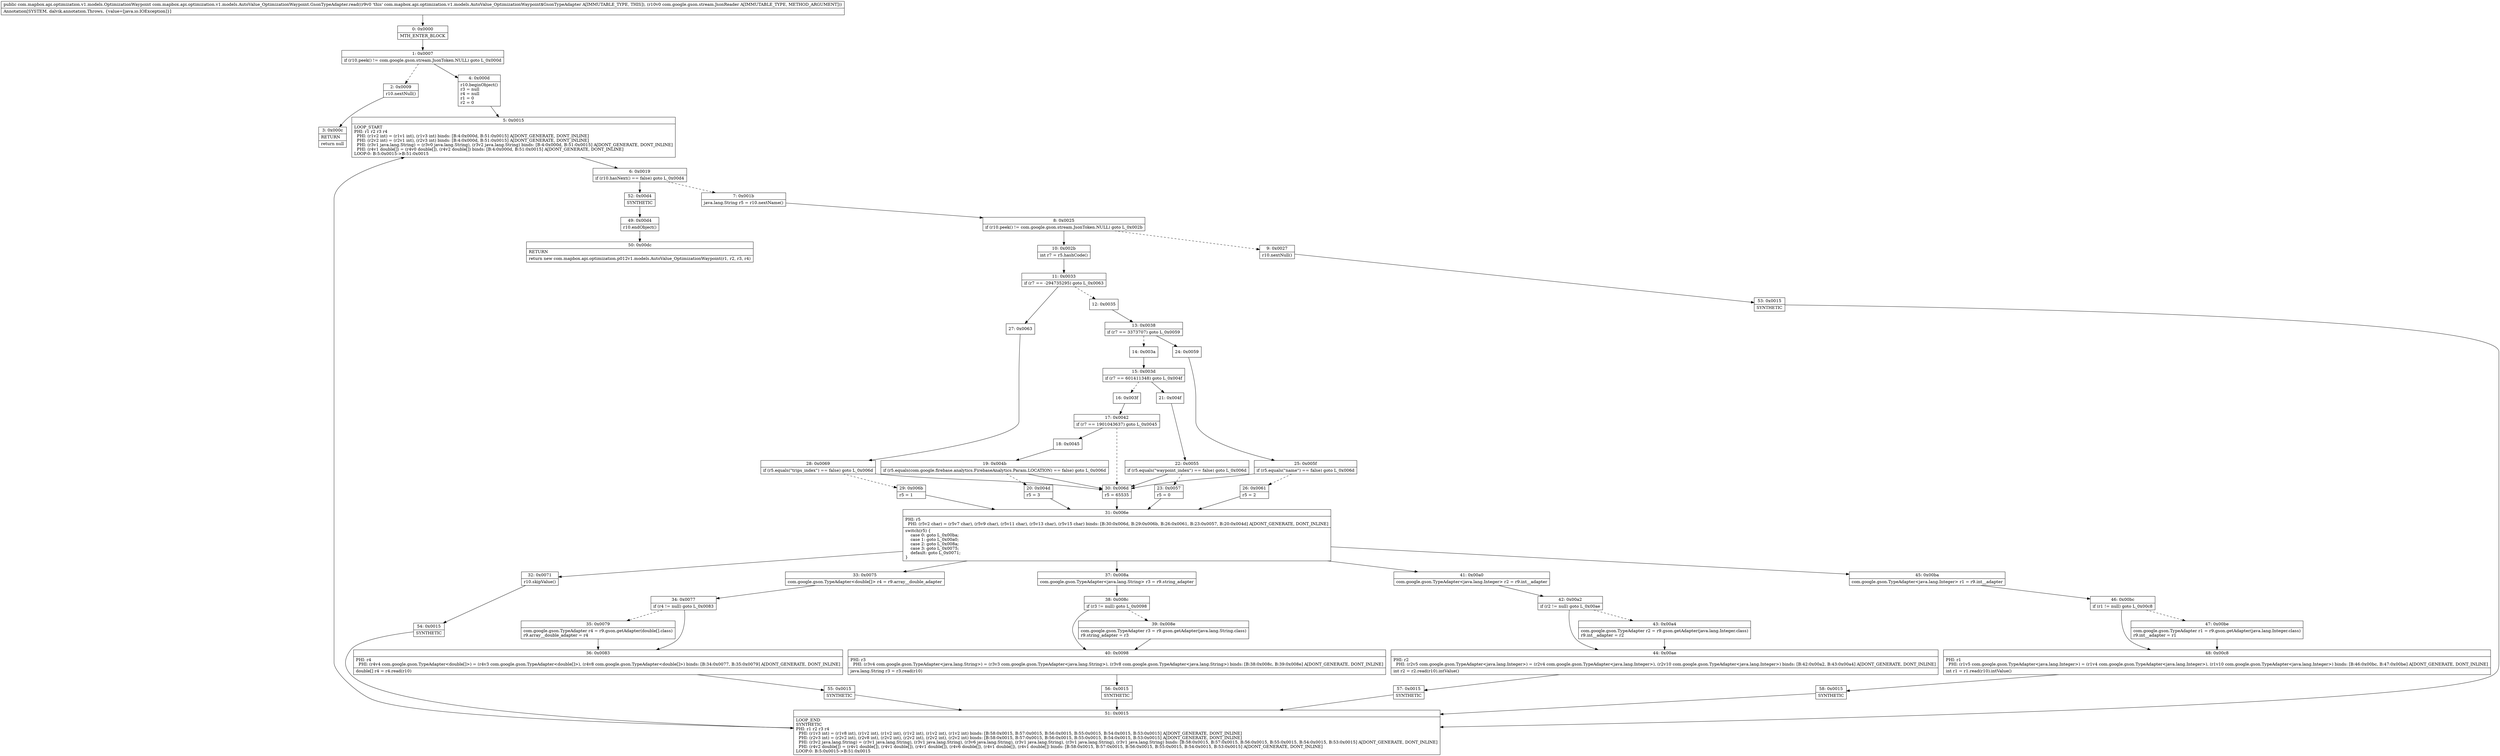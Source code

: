 digraph "CFG forcom.mapbox.api.optimization.v1.models.AutoValue_OptimizationWaypoint.GsonTypeAdapter.read(Lcom\/google\/gson\/stream\/JsonReader;)Lcom\/mapbox\/api\/optimization\/v1\/models\/OptimizationWaypoint;" {
Node_0 [shape=record,label="{0\:\ 0x0000|MTH_ENTER_BLOCK\l}"];
Node_1 [shape=record,label="{1\:\ 0x0007|if (r10.peek() != com.google.gson.stream.JsonToken.NULL) goto L_0x000d\l}"];
Node_2 [shape=record,label="{2\:\ 0x0009|r10.nextNull()\l}"];
Node_3 [shape=record,label="{3\:\ 0x000c|RETURN\l|return null\l}"];
Node_4 [shape=record,label="{4\:\ 0x000d|r10.beginObject()\lr3 = null\lr4 = null\lr1 = 0\lr2 = 0\l}"];
Node_5 [shape=record,label="{5\:\ 0x0015|LOOP_START\lPHI: r1 r2 r3 r4 \l  PHI: (r1v2 int) = (r1v1 int), (r1v3 int) binds: [B:4:0x000d, B:51:0x0015] A[DONT_GENERATE, DONT_INLINE]\l  PHI: (r2v2 int) = (r2v1 int), (r2v3 int) binds: [B:4:0x000d, B:51:0x0015] A[DONT_GENERATE, DONT_INLINE]\l  PHI: (r3v1 java.lang.String) = (r3v0 java.lang.String), (r3v2 java.lang.String) binds: [B:4:0x000d, B:51:0x0015] A[DONT_GENERATE, DONT_INLINE]\l  PHI: (r4v1 double[]) = (r4v0 double[]), (r4v2 double[]) binds: [B:4:0x000d, B:51:0x0015] A[DONT_GENERATE, DONT_INLINE]\lLOOP:0: B:5:0x0015\-\>B:51:0x0015\l}"];
Node_6 [shape=record,label="{6\:\ 0x0019|if (r10.hasNext() == false) goto L_0x00d4\l}"];
Node_7 [shape=record,label="{7\:\ 0x001b|java.lang.String r5 = r10.nextName()\l}"];
Node_8 [shape=record,label="{8\:\ 0x0025|if (r10.peek() != com.google.gson.stream.JsonToken.NULL) goto L_0x002b\l}"];
Node_9 [shape=record,label="{9\:\ 0x0027|r10.nextNull()\l}"];
Node_10 [shape=record,label="{10\:\ 0x002b|int r7 = r5.hashCode()\l}"];
Node_11 [shape=record,label="{11\:\ 0x0033|if (r7 == \-294735295) goto L_0x0063\l}"];
Node_12 [shape=record,label="{12\:\ 0x0035}"];
Node_13 [shape=record,label="{13\:\ 0x0038|if (r7 == 3373707) goto L_0x0059\l}"];
Node_14 [shape=record,label="{14\:\ 0x003a}"];
Node_15 [shape=record,label="{15\:\ 0x003d|if (r7 == 601411348) goto L_0x004f\l}"];
Node_16 [shape=record,label="{16\:\ 0x003f}"];
Node_17 [shape=record,label="{17\:\ 0x0042|if (r7 == 1901043637) goto L_0x0045\l}"];
Node_18 [shape=record,label="{18\:\ 0x0045}"];
Node_19 [shape=record,label="{19\:\ 0x004b|if (r5.equals(com.google.firebase.analytics.FirebaseAnalytics.Param.LOCATION) == false) goto L_0x006d\l}"];
Node_20 [shape=record,label="{20\:\ 0x004d|r5 = 3\l}"];
Node_21 [shape=record,label="{21\:\ 0x004f}"];
Node_22 [shape=record,label="{22\:\ 0x0055|if (r5.equals(\"waypoint_index\") == false) goto L_0x006d\l}"];
Node_23 [shape=record,label="{23\:\ 0x0057|r5 = 0\l}"];
Node_24 [shape=record,label="{24\:\ 0x0059}"];
Node_25 [shape=record,label="{25\:\ 0x005f|if (r5.equals(\"name\") == false) goto L_0x006d\l}"];
Node_26 [shape=record,label="{26\:\ 0x0061|r5 = 2\l}"];
Node_27 [shape=record,label="{27\:\ 0x0063}"];
Node_28 [shape=record,label="{28\:\ 0x0069|if (r5.equals(\"trips_index\") == false) goto L_0x006d\l}"];
Node_29 [shape=record,label="{29\:\ 0x006b|r5 = 1\l}"];
Node_30 [shape=record,label="{30\:\ 0x006d|r5 = 65535\l}"];
Node_31 [shape=record,label="{31\:\ 0x006e|PHI: r5 \l  PHI: (r5v2 char) = (r5v7 char), (r5v9 char), (r5v11 char), (r5v13 char), (r5v15 char) binds: [B:30:0x006d, B:29:0x006b, B:26:0x0061, B:23:0x0057, B:20:0x004d] A[DONT_GENERATE, DONT_INLINE]\l|switch(r5) \{\l    case 0: goto L_0x00ba;\l    case 1: goto L_0x00a0;\l    case 2: goto L_0x008a;\l    case 3: goto L_0x0075;\l    default: goto L_0x0071;\l\}\l}"];
Node_32 [shape=record,label="{32\:\ 0x0071|r10.skipValue()\l}"];
Node_33 [shape=record,label="{33\:\ 0x0075|com.google.gson.TypeAdapter\<double[]\> r4 = r9.array__double_adapter\l}"];
Node_34 [shape=record,label="{34\:\ 0x0077|if (r4 != null) goto L_0x0083\l}"];
Node_35 [shape=record,label="{35\:\ 0x0079|com.google.gson.TypeAdapter r4 = r9.gson.getAdapter(double[].class)\lr9.array__double_adapter = r4\l}"];
Node_36 [shape=record,label="{36\:\ 0x0083|PHI: r4 \l  PHI: (r4v4 com.google.gson.TypeAdapter\<double[]\>) = (r4v3 com.google.gson.TypeAdapter\<double[]\>), (r4v8 com.google.gson.TypeAdapter\<double[]\>) binds: [B:34:0x0077, B:35:0x0079] A[DONT_GENERATE, DONT_INLINE]\l|double[] r4 = r4.read(r10)\l}"];
Node_37 [shape=record,label="{37\:\ 0x008a|com.google.gson.TypeAdapter\<java.lang.String\> r3 = r9.string_adapter\l}"];
Node_38 [shape=record,label="{38\:\ 0x008c|if (r3 != null) goto L_0x0098\l}"];
Node_39 [shape=record,label="{39\:\ 0x008e|com.google.gson.TypeAdapter r3 = r9.gson.getAdapter(java.lang.String.class)\lr9.string_adapter = r3\l}"];
Node_40 [shape=record,label="{40\:\ 0x0098|PHI: r3 \l  PHI: (r3v4 com.google.gson.TypeAdapter\<java.lang.String\>) = (r3v3 com.google.gson.TypeAdapter\<java.lang.String\>), (r3v8 com.google.gson.TypeAdapter\<java.lang.String\>) binds: [B:38:0x008c, B:39:0x008e] A[DONT_GENERATE, DONT_INLINE]\l|java.lang.String r3 = r3.read(r10)\l}"];
Node_41 [shape=record,label="{41\:\ 0x00a0|com.google.gson.TypeAdapter\<java.lang.Integer\> r2 = r9.int__adapter\l}"];
Node_42 [shape=record,label="{42\:\ 0x00a2|if (r2 != null) goto L_0x00ae\l}"];
Node_43 [shape=record,label="{43\:\ 0x00a4|com.google.gson.TypeAdapter r2 = r9.gson.getAdapter(java.lang.Integer.class)\lr9.int__adapter = r2\l}"];
Node_44 [shape=record,label="{44\:\ 0x00ae|PHI: r2 \l  PHI: (r2v5 com.google.gson.TypeAdapter\<java.lang.Integer\>) = (r2v4 com.google.gson.TypeAdapter\<java.lang.Integer\>), (r2v10 com.google.gson.TypeAdapter\<java.lang.Integer\>) binds: [B:42:0x00a2, B:43:0x00a4] A[DONT_GENERATE, DONT_INLINE]\l|int r2 = r2.read(r10).intValue()\l}"];
Node_45 [shape=record,label="{45\:\ 0x00ba|com.google.gson.TypeAdapter\<java.lang.Integer\> r1 = r9.int__adapter\l}"];
Node_46 [shape=record,label="{46\:\ 0x00bc|if (r1 != null) goto L_0x00c8\l}"];
Node_47 [shape=record,label="{47\:\ 0x00be|com.google.gson.TypeAdapter r1 = r9.gson.getAdapter(java.lang.Integer.class)\lr9.int__adapter = r1\l}"];
Node_48 [shape=record,label="{48\:\ 0x00c8|PHI: r1 \l  PHI: (r1v5 com.google.gson.TypeAdapter\<java.lang.Integer\>) = (r1v4 com.google.gson.TypeAdapter\<java.lang.Integer\>), (r1v10 com.google.gson.TypeAdapter\<java.lang.Integer\>) binds: [B:46:0x00bc, B:47:0x00be] A[DONT_GENERATE, DONT_INLINE]\l|int r1 = r1.read(r10).intValue()\l}"];
Node_49 [shape=record,label="{49\:\ 0x00d4|r10.endObject()\l}"];
Node_50 [shape=record,label="{50\:\ 0x00dc|RETURN\l|return new com.mapbox.api.optimization.p012v1.models.AutoValue_OptimizationWaypoint(r1, r2, r3, r4)\l}"];
Node_51 [shape=record,label="{51\:\ 0x0015|LOOP_END\lSYNTHETIC\lPHI: r1 r2 r3 r4 \l  PHI: (r1v3 int) = (r1v8 int), (r1v2 int), (r1v2 int), (r1v2 int), (r1v2 int), (r1v2 int) binds: [B:58:0x0015, B:57:0x0015, B:56:0x0015, B:55:0x0015, B:54:0x0015, B:53:0x0015] A[DONT_GENERATE, DONT_INLINE]\l  PHI: (r2v3 int) = (r2v2 int), (r2v8 int), (r2v2 int), (r2v2 int), (r2v2 int), (r2v2 int) binds: [B:58:0x0015, B:57:0x0015, B:56:0x0015, B:55:0x0015, B:54:0x0015, B:53:0x0015] A[DONT_GENERATE, DONT_INLINE]\l  PHI: (r3v2 java.lang.String) = (r3v1 java.lang.String), (r3v1 java.lang.String), (r3v6 java.lang.String), (r3v1 java.lang.String), (r3v1 java.lang.String), (r3v1 java.lang.String) binds: [B:58:0x0015, B:57:0x0015, B:56:0x0015, B:55:0x0015, B:54:0x0015, B:53:0x0015] A[DONT_GENERATE, DONT_INLINE]\l  PHI: (r4v2 double[]) = (r4v1 double[]), (r4v1 double[]), (r4v1 double[]), (r4v6 double[]), (r4v1 double[]), (r4v1 double[]) binds: [B:58:0x0015, B:57:0x0015, B:56:0x0015, B:55:0x0015, B:54:0x0015, B:53:0x0015] A[DONT_GENERATE, DONT_INLINE]\lLOOP:0: B:5:0x0015\-\>B:51:0x0015\l}"];
Node_52 [shape=record,label="{52\:\ 0x00d4|SYNTHETIC\l}"];
Node_53 [shape=record,label="{53\:\ 0x0015|SYNTHETIC\l}"];
Node_54 [shape=record,label="{54\:\ 0x0015|SYNTHETIC\l}"];
Node_55 [shape=record,label="{55\:\ 0x0015|SYNTHETIC\l}"];
Node_56 [shape=record,label="{56\:\ 0x0015|SYNTHETIC\l}"];
Node_57 [shape=record,label="{57\:\ 0x0015|SYNTHETIC\l}"];
Node_58 [shape=record,label="{58\:\ 0x0015|SYNTHETIC\l}"];
MethodNode[shape=record,label="{public com.mapbox.api.optimization.v1.models.OptimizationWaypoint com.mapbox.api.optimization.v1.models.AutoValue_OptimizationWaypoint.GsonTypeAdapter.read((r9v0 'this' com.mapbox.api.optimization.v1.models.AutoValue_OptimizationWaypoint$GsonTypeAdapter A[IMMUTABLE_TYPE, THIS]), (r10v0 com.google.gson.stream.JsonReader A[IMMUTABLE_TYPE, METHOD_ARGUMENT]))  | Annotation[SYSTEM, dalvik.annotation.Throws, \{value=[java.io.IOException]\}]\l}"];
MethodNode -> Node_0;
Node_0 -> Node_1;
Node_1 -> Node_2[style=dashed];
Node_1 -> Node_4;
Node_2 -> Node_3;
Node_4 -> Node_5;
Node_5 -> Node_6;
Node_6 -> Node_7[style=dashed];
Node_6 -> Node_52;
Node_7 -> Node_8;
Node_8 -> Node_9[style=dashed];
Node_8 -> Node_10;
Node_9 -> Node_53;
Node_10 -> Node_11;
Node_11 -> Node_12[style=dashed];
Node_11 -> Node_27;
Node_12 -> Node_13;
Node_13 -> Node_14[style=dashed];
Node_13 -> Node_24;
Node_14 -> Node_15;
Node_15 -> Node_16[style=dashed];
Node_15 -> Node_21;
Node_16 -> Node_17;
Node_17 -> Node_18;
Node_17 -> Node_30[style=dashed];
Node_18 -> Node_19;
Node_19 -> Node_20[style=dashed];
Node_19 -> Node_30;
Node_20 -> Node_31;
Node_21 -> Node_22;
Node_22 -> Node_23[style=dashed];
Node_22 -> Node_30;
Node_23 -> Node_31;
Node_24 -> Node_25;
Node_25 -> Node_26[style=dashed];
Node_25 -> Node_30;
Node_26 -> Node_31;
Node_27 -> Node_28;
Node_28 -> Node_29[style=dashed];
Node_28 -> Node_30;
Node_29 -> Node_31;
Node_30 -> Node_31;
Node_31 -> Node_32;
Node_31 -> Node_33;
Node_31 -> Node_37;
Node_31 -> Node_41;
Node_31 -> Node_45;
Node_32 -> Node_54;
Node_33 -> Node_34;
Node_34 -> Node_35[style=dashed];
Node_34 -> Node_36;
Node_35 -> Node_36;
Node_36 -> Node_55;
Node_37 -> Node_38;
Node_38 -> Node_39[style=dashed];
Node_38 -> Node_40;
Node_39 -> Node_40;
Node_40 -> Node_56;
Node_41 -> Node_42;
Node_42 -> Node_43[style=dashed];
Node_42 -> Node_44;
Node_43 -> Node_44;
Node_44 -> Node_57;
Node_45 -> Node_46;
Node_46 -> Node_47[style=dashed];
Node_46 -> Node_48;
Node_47 -> Node_48;
Node_48 -> Node_58;
Node_49 -> Node_50;
Node_51 -> Node_5;
Node_52 -> Node_49;
Node_53 -> Node_51;
Node_54 -> Node_51;
Node_55 -> Node_51;
Node_56 -> Node_51;
Node_57 -> Node_51;
Node_58 -> Node_51;
}

